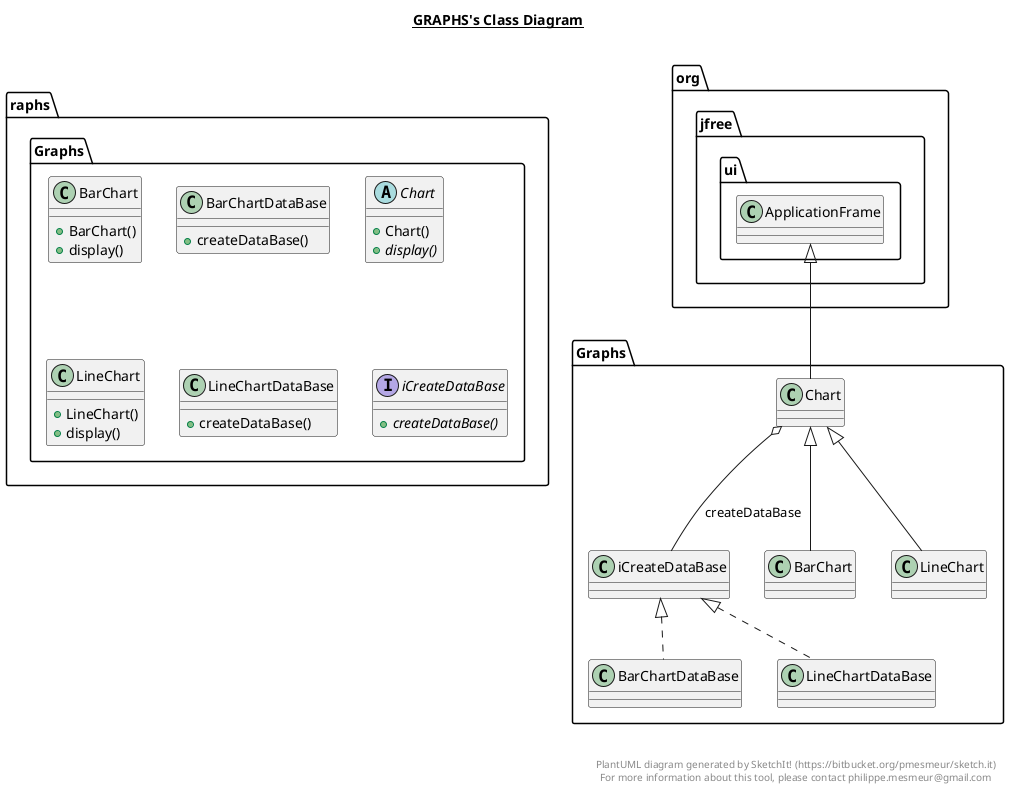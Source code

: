 @startuml

title __GRAPHS's Class Diagram__\n


    namespace raphs {
      class Graphs.BarChart {
          + BarChart()
          + display()
      }
    }

  

    namespace raphs {
      class Graphs.BarChartDataBase {
          + createDataBase()
      }
    }

  

    namespace raphs {
      abstract class Graphs.Chart {
          + Chart()
          {abstract} + display()
      }
    }

  

    namespace raphs {
      class Graphs.LineChart {
          + LineChart()
          + display()
      }
    }


    namespace raphs {
      class Graphs.LineChartDataBase {
          + createDataBase()
      }
    }

  

    namespace raphs {
      interface Graphs.iCreateDataBase {
          {abstract} + createDataBase()
      }
    }

  

  Graphs.BarChart -up-|> Graphs.Chart
  Graphs.BarChartDataBase .up.|> Graphs.iCreateDataBase
  Graphs.Chart -up-|> org.jfree.ui.ApplicationFrame
  Graphs.Chart o-- Graphs.iCreateDataBase : createDataBase
  Graphs.LineChart -up-|> Graphs.Chart
  Graphs.LineChartDataBase .up.|> Graphs.iCreateDataBase


right footer


PlantUML diagram generated by SketchIt! (https://bitbucket.org/pmesmeur/sketch.it)
For more information about this tool, please contact philippe.mesmeur@gmail.com
endfooter

@enduml
